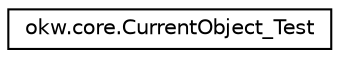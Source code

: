 digraph "Grafische Darstellung der Klassenhierarchie"
{
 // INTERACTIVE_SVG=YES
 // LATEX_PDF_SIZE
  edge [fontname="Helvetica",fontsize="10",labelfontname="Helvetica",labelfontsize="10"];
  node [fontname="Helvetica",fontsize="10",shape=record];
  rankdir="LR";
  Node0 [label="okw.core.CurrentObject_Test",height=0.2,width=0.4,color="black", fillcolor="white", style="filled",URL="$classokw_1_1core_1_1_current_object___test.html",tooltip=" "];
}

